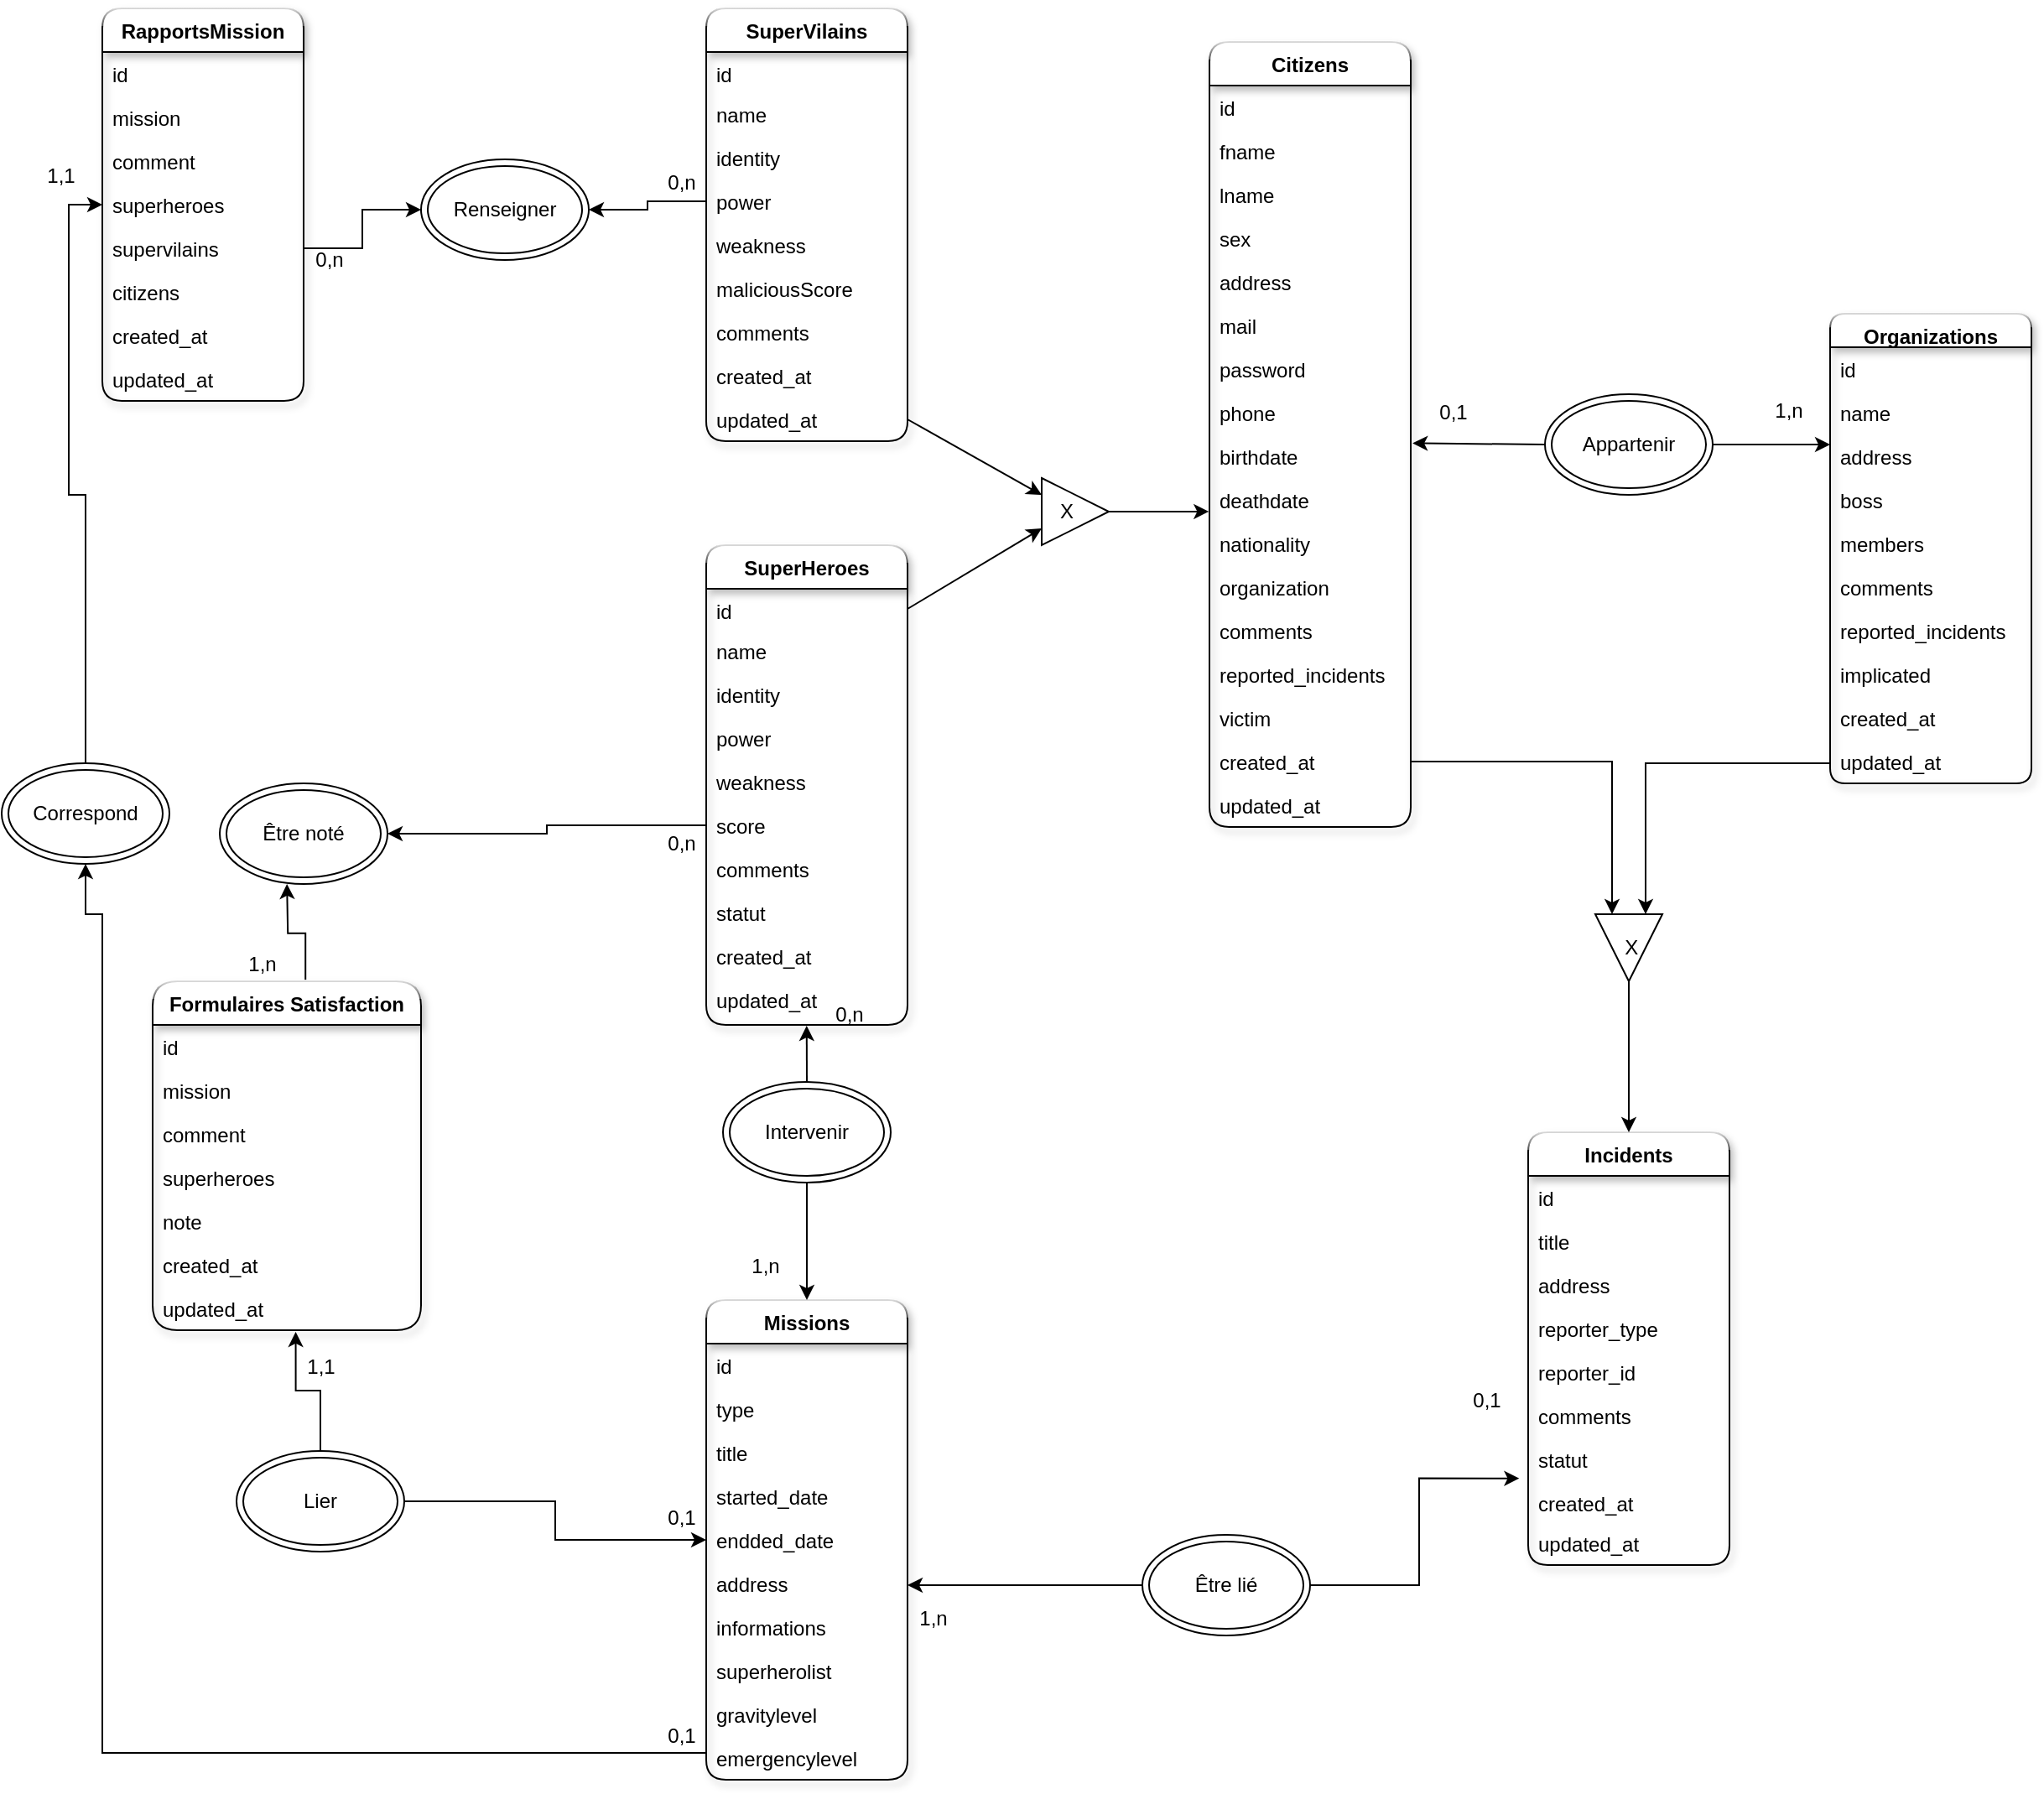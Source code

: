<mxfile version="13.10.0" type="embed">
    <diagram id="bEfcDHd5GpJJsdVx7zwT" name="Page-1">
        <mxGraphModel dx="2994" dy="3121" grid="1" gridSize="10" guides="1" tooltips="1" connect="1" arrows="1" fold="1" page="1" pageScale="1" pageWidth="827" pageHeight="1169" math="0" shadow="0">
            <root>
                <mxCell id="0"/>
                <mxCell id="1" parent="0"/>
                <mxCell id="7" value="Citizens" style="swimlane;fontStyle=1;childLayout=stackLayout;horizontal=1;startSize=26;horizontalStack=0;resizeParent=1;resizeParentMax=0;resizeLast=0;collapsible=1;marginBottom=0;swimlaneLine=1;rounded=1;shadow=1;sketch=0;glass=1;verticalAlign=top;" parent="1" vertex="1">
                    <mxGeometry x="-500" y="-2300" width="120" height="468" as="geometry"/>
                </mxCell>
                <mxCell id="95" value="id" style="text;strokeColor=none;fillColor=none;align=left;verticalAlign=top;spacingLeft=4;spacingRight=4;overflow=hidden;rotatable=0;points=[[0,0.5],[1,0.5]];portConstraint=eastwest;" parent="7" vertex="1">
                    <mxGeometry y="26" width="120" height="26" as="geometry"/>
                </mxCell>
                <mxCell id="14" value="fname" style="text;strokeColor=none;fillColor=none;align=left;verticalAlign=top;spacingLeft=4;spacingRight=4;overflow=hidden;rotatable=0;points=[[0,0.5],[1,0.5]];portConstraint=eastwest;" parent="7" vertex="1">
                    <mxGeometry y="52" width="120" height="26" as="geometry"/>
                </mxCell>
                <mxCell id="17" value="lname" style="text;strokeColor=none;fillColor=none;align=left;verticalAlign=top;spacingLeft=4;spacingRight=4;overflow=hidden;rotatable=0;points=[[0,0.5],[1,0.5]];portConstraint=eastwest;" parent="7" vertex="1">
                    <mxGeometry y="78" width="120" height="26" as="geometry"/>
                </mxCell>
                <mxCell id="31" value="sex" style="text;strokeColor=none;fillColor=none;align=left;verticalAlign=top;spacingLeft=4;spacingRight=4;overflow=hidden;rotatable=0;points=[[0,0.5],[1,0.5]];portConstraint=eastwest;" parent="7" vertex="1">
                    <mxGeometry y="104" width="120" height="26" as="geometry"/>
                </mxCell>
                <mxCell id="35" value="address" style="text;strokeColor=none;fillColor=none;align=left;verticalAlign=top;spacingLeft=4;spacingRight=4;overflow=hidden;rotatable=0;points=[[0,0.5],[1,0.5]];portConstraint=eastwest;" parent="7" vertex="1">
                    <mxGeometry y="130" width="120" height="26" as="geometry"/>
                </mxCell>
                <mxCell id="36" value="mail" style="text;strokeColor=none;fillColor=none;align=left;verticalAlign=top;spacingLeft=4;spacingRight=4;overflow=hidden;rotatable=0;points=[[0,0.5],[1,0.5]];portConstraint=eastwest;" parent="7" vertex="1">
                    <mxGeometry y="156" width="120" height="26" as="geometry"/>
                </mxCell>
                <mxCell id="352" value="password&#10;" style="text;strokeColor=none;fillColor=none;align=left;verticalAlign=top;spacingLeft=4;spacingRight=4;overflow=hidden;rotatable=0;points=[[0,0.5],[1,0.5]];portConstraint=eastwest;" parent="7" vertex="1">
                    <mxGeometry y="182" width="120" height="26" as="geometry"/>
                </mxCell>
                <mxCell id="37" value="phone" style="text;strokeColor=none;fillColor=none;align=left;verticalAlign=top;spacingLeft=4;spacingRight=4;overflow=hidden;rotatable=0;points=[[0,0.5],[1,0.5]];portConstraint=eastwest;" parent="7" vertex="1">
                    <mxGeometry y="208" width="120" height="26" as="geometry"/>
                </mxCell>
                <mxCell id="38" value="birthdate" style="text;strokeColor=none;fillColor=none;align=left;verticalAlign=top;spacingLeft=4;spacingRight=4;overflow=hidden;rotatable=0;points=[[0,0.5],[1,0.5]];portConstraint=eastwest;" parent="7" vertex="1">
                    <mxGeometry y="234" width="120" height="26" as="geometry"/>
                </mxCell>
                <mxCell id="39" value="deathdate" style="text;strokeColor=none;fillColor=none;align=left;verticalAlign=top;spacingLeft=4;spacingRight=4;overflow=hidden;rotatable=0;points=[[0,0.5],[1,0.5]];portConstraint=eastwest;" parent="7" vertex="1">
                    <mxGeometry y="260" width="120" height="26" as="geometry"/>
                </mxCell>
                <mxCell id="40" value="nationality" style="text;strokeColor=none;fillColor=none;align=left;verticalAlign=top;spacingLeft=4;spacingRight=4;overflow=hidden;rotatable=0;points=[[0,0.5],[1,0.5]];portConstraint=eastwest;" parent="7" vertex="1">
                    <mxGeometry y="286" width="120" height="26" as="geometry"/>
                </mxCell>
                <mxCell id="41" value="organization " style="text;strokeColor=none;fillColor=none;align=left;verticalAlign=top;spacingLeft=4;spacingRight=4;overflow=hidden;rotatable=0;points=[[0,0.5],[1,0.5]];portConstraint=eastwest;" parent="7" vertex="1">
                    <mxGeometry y="312" width="120" height="26" as="geometry"/>
                </mxCell>
                <mxCell id="42" value="comments" style="text;strokeColor=none;fillColor=none;align=left;verticalAlign=top;spacingLeft=4;spacingRight=4;overflow=hidden;rotatable=0;points=[[0,0.5],[1,0.5]];portConstraint=eastwest;" parent="7" vertex="1">
                    <mxGeometry y="338" width="120" height="26" as="geometry"/>
                </mxCell>
                <mxCell id="45" value="reported_incidents" style="text;strokeColor=none;fillColor=none;align=left;verticalAlign=top;spacingLeft=4;spacingRight=4;overflow=hidden;rotatable=0;points=[[0,0.5],[1,0.5]];portConstraint=eastwest;" parent="7" vertex="1">
                    <mxGeometry y="364" width="120" height="26" as="geometry"/>
                </mxCell>
                <mxCell id="44" value="victim" style="text;strokeColor=none;fillColor=none;align=left;verticalAlign=top;spacingLeft=4;spacingRight=4;overflow=hidden;rotatable=0;points=[[0,0.5],[1,0.5]];portConstraint=eastwest;" parent="7" vertex="1">
                    <mxGeometry y="390" width="120" height="26" as="geometry"/>
                </mxCell>
                <mxCell id="43" value="created_at" style="text;strokeColor=none;fillColor=none;align=left;verticalAlign=top;spacingLeft=4;spacingRight=4;overflow=hidden;rotatable=0;points=[[0,0.5],[1,0.5]];portConstraint=eastwest;" parent="7" vertex="1">
                    <mxGeometry y="416" width="120" height="26" as="geometry"/>
                </mxCell>
                <mxCell id="46" value="updated_at" style="text;strokeColor=none;fillColor=none;align=left;verticalAlign=top;spacingLeft=4;spacingRight=4;overflow=hidden;rotatable=0;points=[[0,0.5],[1,0.5]];portConstraint=eastwest;" parent="7" vertex="1">
                    <mxGeometry y="442" width="120" height="26" as="geometry"/>
                </mxCell>
                <mxCell id="63" value="Organizations" style="swimlane;fontStyle=1;childLayout=stackLayout;horizontal=1;startSize=20;horizontalStack=0;resizeParent=1;resizeParentMax=0;resizeLast=0;collapsible=1;marginBottom=0;swimlaneLine=1;rounded=1;shadow=1;sketch=0;glass=1;verticalAlign=top;" parent="1" vertex="1">
                    <mxGeometry x="-130" y="-2138" width="120" height="280" as="geometry"/>
                </mxCell>
                <mxCell id="97" value="id" style="text;strokeColor=none;fillColor=none;align=left;verticalAlign=top;spacingLeft=4;spacingRight=4;overflow=hidden;rotatable=0;points=[[0,0.5],[1,0.5]];portConstraint=eastwest;" parent="63" vertex="1">
                    <mxGeometry y="20" width="120" height="26" as="geometry"/>
                </mxCell>
                <mxCell id="64" value="name" style="text;strokeColor=none;fillColor=none;align=left;verticalAlign=top;spacingLeft=4;spacingRight=4;overflow=hidden;rotatable=0;points=[[0,0.5],[1,0.5]];portConstraint=eastwest;" parent="63" vertex="1">
                    <mxGeometry y="46" width="120" height="26" as="geometry"/>
                </mxCell>
                <mxCell id="67" value="address" style="text;strokeColor=none;fillColor=none;align=left;verticalAlign=top;spacingLeft=4;spacingRight=4;overflow=hidden;rotatable=0;points=[[0,0.5],[1,0.5]];portConstraint=eastwest;" parent="63" vertex="1">
                    <mxGeometry y="72" width="120" height="26" as="geometry"/>
                </mxCell>
                <mxCell id="68" value="boss" style="text;strokeColor=none;fillColor=none;align=left;verticalAlign=top;spacingLeft=4;spacingRight=4;overflow=hidden;rotatable=0;points=[[0,0.5],[1,0.5]];portConstraint=eastwest;" parent="63" vertex="1">
                    <mxGeometry y="98" width="120" height="26" as="geometry"/>
                </mxCell>
                <mxCell id="69" value="members" style="text;strokeColor=none;fillColor=none;align=left;verticalAlign=top;spacingLeft=4;spacingRight=4;overflow=hidden;rotatable=0;points=[[0,0.5],[1,0.5]];portConstraint=eastwest;" parent="63" vertex="1">
                    <mxGeometry y="124" width="120" height="26" as="geometry"/>
                </mxCell>
                <mxCell id="74" value="comments" style="text;strokeColor=none;fillColor=none;align=left;verticalAlign=top;spacingLeft=4;spacingRight=4;overflow=hidden;rotatable=0;points=[[0,0.5],[1,0.5]];portConstraint=eastwest;" parent="63" vertex="1">
                    <mxGeometry y="150" width="120" height="26" as="geometry"/>
                </mxCell>
                <mxCell id="77" value="reported_incidents" style="text;strokeColor=none;fillColor=none;align=left;verticalAlign=top;spacingLeft=4;spacingRight=4;overflow=hidden;rotatable=0;points=[[0,0.5],[1,0.5]];portConstraint=eastwest;" parent="63" vertex="1">
                    <mxGeometry y="176" width="120" height="26" as="geometry"/>
                </mxCell>
                <mxCell id="70" value="implicated" style="text;strokeColor=none;fillColor=none;align=left;verticalAlign=top;spacingLeft=4;spacingRight=4;overflow=hidden;rotatable=0;points=[[0,0.5],[1,0.5]];portConstraint=eastwest;" parent="63" vertex="1">
                    <mxGeometry y="202" width="120" height="26" as="geometry"/>
                </mxCell>
                <mxCell id="75" value="created_at" style="text;strokeColor=none;fillColor=none;align=left;verticalAlign=top;spacingLeft=4;spacingRight=4;overflow=hidden;rotatable=0;points=[[0,0.5],[1,0.5]];portConstraint=eastwest;" parent="63" vertex="1">
                    <mxGeometry y="228" width="120" height="26" as="geometry"/>
                </mxCell>
                <mxCell id="76" value="updated_at" style="text;strokeColor=none;fillColor=none;align=left;verticalAlign=top;spacingLeft=4;spacingRight=4;overflow=hidden;rotatable=0;points=[[0,0.5],[1,0.5]];portConstraint=eastwest;" parent="63" vertex="1">
                    <mxGeometry y="254" width="120" height="26" as="geometry"/>
                </mxCell>
                <mxCell id="79" value="SuperHeroes" style="swimlane;fontStyle=1;childLayout=stackLayout;horizontal=1;startSize=26;horizontalStack=0;resizeParent=1;resizeParentMax=0;resizeLast=0;collapsible=1;marginBottom=0;swimlaneLine=1;rounded=1;shadow=1;sketch=0;glass=1;verticalAlign=top;" parent="1" vertex="1">
                    <mxGeometry x="-800" y="-2000" width="120" height="286" as="geometry"/>
                </mxCell>
                <mxCell id="98" value="id" style="text;strokeColor=none;fillColor=none;align=left;verticalAlign=top;spacingLeft=4;spacingRight=4;overflow=hidden;rotatable=0;points=[[0,0.5],[1,0.5]];portConstraint=eastwest;" parent="79" vertex="1">
                    <mxGeometry y="26" width="120" height="24" as="geometry"/>
                </mxCell>
                <mxCell id="80" value="name" style="text;strokeColor=none;fillColor=none;align=left;verticalAlign=top;spacingLeft=4;spacingRight=4;overflow=hidden;rotatable=0;points=[[0,0.5],[1,0.5]];portConstraint=eastwest;" parent="79" vertex="1">
                    <mxGeometry y="50" width="120" height="26" as="geometry"/>
                </mxCell>
                <mxCell id="81" value="identity" style="text;strokeColor=none;fillColor=none;align=left;verticalAlign=top;spacingLeft=4;spacingRight=4;overflow=hidden;rotatable=0;points=[[0,0.5],[1,0.5]];portConstraint=eastwest;" parent="79" vertex="1">
                    <mxGeometry y="76" width="120" height="26" as="geometry"/>
                </mxCell>
                <mxCell id="82" value="power" style="text;strokeColor=none;fillColor=none;align=left;verticalAlign=top;spacingLeft=4;spacingRight=4;overflow=hidden;rotatable=0;points=[[0,0.5],[1,0.5]];portConstraint=eastwest;" parent="79" vertex="1">
                    <mxGeometry y="102" width="120" height="26" as="geometry"/>
                </mxCell>
                <mxCell id="83" value="weakness" style="text;strokeColor=none;fillColor=none;align=left;verticalAlign=top;spacingLeft=4;spacingRight=4;overflow=hidden;rotatable=0;points=[[0,0.5],[1,0.5]];portConstraint=eastwest;" parent="79" vertex="1">
                    <mxGeometry y="128" width="120" height="26" as="geometry"/>
                </mxCell>
                <mxCell id="84" value="score" style="text;strokeColor=none;fillColor=none;align=left;verticalAlign=top;spacingLeft=4;spacingRight=4;overflow=hidden;rotatable=0;points=[[0,0.5],[1,0.5]];portConstraint=eastwest;" parent="79" vertex="1">
                    <mxGeometry y="154" width="120" height="26" as="geometry"/>
                </mxCell>
                <mxCell id="90" value="comments" style="text;strokeColor=none;fillColor=none;align=left;verticalAlign=top;spacingLeft=4;spacingRight=4;overflow=hidden;rotatable=0;points=[[0,0.5],[1,0.5]];portConstraint=eastwest;" parent="79" vertex="1">
                    <mxGeometry y="180" width="120" height="26" as="geometry"/>
                </mxCell>
                <mxCell id="394" value="statut" style="text;strokeColor=none;fillColor=none;align=left;verticalAlign=top;spacingLeft=4;spacingRight=4;overflow=hidden;rotatable=0;points=[[0,0.5],[1,0.5]];portConstraint=eastwest;" vertex="1" parent="79">
                    <mxGeometry y="206" width="120" height="26" as="geometry"/>
                </mxCell>
                <mxCell id="91" value="created_at" style="text;strokeColor=none;fillColor=none;align=left;verticalAlign=top;spacingLeft=4;spacingRight=4;overflow=hidden;rotatable=0;points=[[0,0.5],[1,0.5]];portConstraint=eastwest;" parent="79" vertex="1">
                    <mxGeometry y="232" width="120" height="26" as="geometry"/>
                </mxCell>
                <mxCell id="92" value="updated_at" style="text;strokeColor=none;fillColor=none;align=left;verticalAlign=top;spacingLeft=4;spacingRight=4;overflow=hidden;rotatable=0;points=[[0,0.5],[1,0.5]];portConstraint=eastwest;" parent="79" vertex="1">
                    <mxGeometry y="258" width="120" height="28" as="geometry"/>
                </mxCell>
                <mxCell id="99" value="SuperVilains" style="swimlane;fontStyle=1;childLayout=stackLayout;horizontal=1;startSize=26;horizontalStack=0;resizeParent=1;resizeParentMax=0;resizeLast=0;collapsible=1;marginBottom=0;swimlaneLine=1;rounded=1;shadow=1;sketch=0;glass=1;verticalAlign=top;" parent="1" vertex="1">
                    <mxGeometry x="-800" y="-2320" width="120" height="258" as="geometry"/>
                </mxCell>
                <mxCell id="100" value="id" style="text;strokeColor=none;fillColor=none;align=left;verticalAlign=top;spacingLeft=4;spacingRight=4;overflow=hidden;rotatable=0;points=[[0,0.5],[1,0.5]];portConstraint=eastwest;" parent="99" vertex="1">
                    <mxGeometry y="26" width="120" height="24" as="geometry"/>
                </mxCell>
                <mxCell id="101" value="name" style="text;strokeColor=none;fillColor=none;align=left;verticalAlign=top;spacingLeft=4;spacingRight=4;overflow=hidden;rotatable=0;points=[[0,0.5],[1,0.5]];portConstraint=eastwest;" parent="99" vertex="1">
                    <mxGeometry y="50" width="120" height="26" as="geometry"/>
                </mxCell>
                <mxCell id="102" value="identity" style="text;strokeColor=none;fillColor=none;align=left;verticalAlign=top;spacingLeft=4;spacingRight=4;overflow=hidden;rotatable=0;points=[[0,0.5],[1,0.5]];portConstraint=eastwest;" parent="99" vertex="1">
                    <mxGeometry y="76" width="120" height="26" as="geometry"/>
                </mxCell>
                <mxCell id="103" value="power" style="text;strokeColor=none;fillColor=none;align=left;verticalAlign=top;spacingLeft=4;spacingRight=4;overflow=hidden;rotatable=0;points=[[0,0.5],[1,0.5]];portConstraint=eastwest;" parent="99" vertex="1">
                    <mxGeometry y="102" width="120" height="26" as="geometry"/>
                </mxCell>
                <mxCell id="104" value="weakness" style="text;strokeColor=none;fillColor=none;align=left;verticalAlign=top;spacingLeft=4;spacingRight=4;overflow=hidden;rotatable=0;points=[[0,0.5],[1,0.5]];portConstraint=eastwest;" parent="99" vertex="1">
                    <mxGeometry y="128" width="120" height="26" as="geometry"/>
                </mxCell>
                <mxCell id="105" value="maliciousScore" style="text;strokeColor=none;fillColor=none;align=left;verticalAlign=top;spacingLeft=4;spacingRight=4;overflow=hidden;rotatable=0;points=[[0,0.5],[1,0.5]];portConstraint=eastwest;" parent="99" vertex="1">
                    <mxGeometry y="154" width="120" height="26" as="geometry"/>
                </mxCell>
                <mxCell id="106" value="comments" style="text;strokeColor=none;fillColor=none;align=left;verticalAlign=top;spacingLeft=4;spacingRight=4;overflow=hidden;rotatable=0;points=[[0,0.5],[1,0.5]];portConstraint=eastwest;" parent="99" vertex="1">
                    <mxGeometry y="180" width="120" height="26" as="geometry"/>
                </mxCell>
                <mxCell id="107" value="created_at" style="text;strokeColor=none;fillColor=none;align=left;verticalAlign=top;spacingLeft=4;spacingRight=4;overflow=hidden;rotatable=0;points=[[0,0.5],[1,0.5]];portConstraint=eastwest;" parent="99" vertex="1">
                    <mxGeometry y="206" width="120" height="26" as="geometry"/>
                </mxCell>
                <mxCell id="108" value="updated_at" style="text;strokeColor=none;fillColor=none;align=left;verticalAlign=top;spacingLeft=4;spacingRight=4;overflow=hidden;rotatable=0;points=[[0,0.5],[1,0.5]];portConstraint=eastwest;" parent="99" vertex="1">
                    <mxGeometry y="232" width="120" height="26" as="geometry"/>
                </mxCell>
                <mxCell id="47" value="Incidents" style="swimlane;fontStyle=1;childLayout=stackLayout;horizontal=1;startSize=26;horizontalStack=0;resizeParent=1;resizeParentMax=0;resizeLast=0;collapsible=1;marginBottom=0;swimlaneLine=1;rounded=1;shadow=1;sketch=0;glass=1;verticalAlign=top;" parent="1" vertex="1">
                    <mxGeometry x="-310" y="-1650" width="120" height="258" as="geometry"/>
                </mxCell>
                <mxCell id="96" value="id" style="text;strokeColor=none;fillColor=none;align=left;verticalAlign=top;spacingLeft=4;spacingRight=4;overflow=hidden;rotatable=0;points=[[0,0.5],[1,0.5]];portConstraint=eastwest;" parent="47" vertex="1">
                    <mxGeometry y="26" width="120" height="26" as="geometry"/>
                </mxCell>
                <mxCell id="48" value="title" style="text;strokeColor=none;fillColor=none;align=left;verticalAlign=top;spacingLeft=4;spacingRight=4;overflow=hidden;rotatable=0;points=[[0,0.5],[1,0.5]];portConstraint=eastwest;" parent="47" vertex="1">
                    <mxGeometry y="52" width="120" height="26" as="geometry"/>
                </mxCell>
                <mxCell id="51" value="address" style="text;strokeColor=none;fillColor=none;align=left;verticalAlign=top;spacingLeft=4;spacingRight=4;overflow=hidden;rotatable=0;points=[[0,0.5],[1,0.5]];portConstraint=eastwest;" parent="47" vertex="1">
                    <mxGeometry y="78" width="120" height="26" as="geometry"/>
                </mxCell>
                <mxCell id="316" value="reporter_type" style="text;strokeColor=none;fillColor=none;align=left;verticalAlign=top;spacingLeft=4;spacingRight=4;overflow=hidden;rotatable=0;points=[[0,0.5],[1,0.5]];portConstraint=eastwest;" parent="47" vertex="1">
                    <mxGeometry y="104" width="120" height="26" as="geometry"/>
                </mxCell>
                <mxCell id="317" value="reporter_id" style="text;strokeColor=none;fillColor=none;align=left;verticalAlign=top;spacingLeft=4;spacingRight=4;overflow=hidden;rotatable=0;points=[[0,0.5],[1,0.5]];portConstraint=eastwest;" parent="47" vertex="1">
                    <mxGeometry y="130" width="120" height="26" as="geometry"/>
                </mxCell>
                <mxCell id="54" value="comments" style="text;strokeColor=none;fillColor=none;align=left;verticalAlign=top;spacingLeft=4;spacingRight=4;overflow=hidden;rotatable=0;points=[[0,0.5],[1,0.5]];portConstraint=eastwest;" parent="47" vertex="1">
                    <mxGeometry y="156" width="120" height="26" as="geometry"/>
                </mxCell>
                <mxCell id="393" value="statut" style="text;strokeColor=none;fillColor=none;align=left;verticalAlign=top;spacingLeft=4;spacingRight=4;overflow=hidden;rotatable=0;points=[[0,0.5],[1,0.5]];portConstraint=eastwest;" vertex="1" parent="47">
                    <mxGeometry y="182" width="120" height="26" as="geometry"/>
                </mxCell>
                <mxCell id="59" value="created_at" style="text;strokeColor=none;fillColor=none;align=left;verticalAlign=top;spacingLeft=4;spacingRight=4;overflow=hidden;rotatable=0;points=[[0,0.5],[1,0.5]];portConstraint=eastwest;" parent="47" vertex="1">
                    <mxGeometry y="208" width="120" height="24" as="geometry"/>
                </mxCell>
                <mxCell id="60" value="updated_at" style="text;strokeColor=none;fillColor=none;align=left;verticalAlign=top;spacingLeft=4;spacingRight=4;overflow=hidden;rotatable=0;points=[[0,0.5],[1,0.5]];portConstraint=eastwest;" parent="47" vertex="1">
                    <mxGeometry y="232" width="120" height="26" as="geometry"/>
                </mxCell>
                <mxCell id="257" style="edgeStyle=none;rounded=0;orthogonalLoop=1;jettySize=auto;html=1;exitX=1;exitY=0.5;exitDx=0;exitDy=0;entryX=-0.003;entryY=0.767;entryDx=0;entryDy=0;entryPerimeter=0;" parent="1" source="250" target="39" edge="1">
                    <mxGeometry relative="1" as="geometry"/>
                </mxCell>
                <mxCell id="250" value="X&amp;nbsp; &amp;nbsp;" style="triangle;whiteSpace=wrap;html=1;" parent="1" vertex="1">
                    <mxGeometry x="-600" y="-2040" width="40" height="40" as="geometry"/>
                </mxCell>
                <mxCell id="275" style="edgeStyle=none;rounded=0;orthogonalLoop=1;jettySize=auto;html=1;exitX=1;exitY=0.5;exitDx=0;exitDy=0;entryX=0;entryY=0.75;entryDx=0;entryDy=0;" parent="1" source="98" target="250" edge="1">
                    <mxGeometry relative="1" as="geometry"/>
                </mxCell>
                <mxCell id="276" style="edgeStyle=none;rounded=0;orthogonalLoop=1;jettySize=auto;html=1;exitX=1;exitY=0.5;exitDx=0;exitDy=0;entryX=0;entryY=0.25;entryDx=0;entryDy=0;" parent="1" source="108" target="250" edge="1">
                    <mxGeometry relative="1" as="geometry"/>
                </mxCell>
                <mxCell id="342" style="edgeStyle=none;rounded=0;orthogonalLoop=1;jettySize=auto;html=1;exitX=0;exitY=0.5;exitDx=0;exitDy=0;entryX=1.009;entryY=0.201;entryDx=0;entryDy=0;entryPerimeter=0;" parent="1" source="280" target="38" edge="1">
                    <mxGeometry relative="1" as="geometry"/>
                </mxCell>
                <mxCell id="343" style="edgeStyle=none;rounded=0;orthogonalLoop=1;jettySize=auto;html=1;exitX=1;exitY=0.5;exitDx=0;exitDy=0;entryX=0;entryY=0.233;entryDx=0;entryDy=0;entryPerimeter=0;" parent="1" source="280" target="67" edge="1">
                    <mxGeometry relative="1" as="geometry"/>
                </mxCell>
                <mxCell id="280" value="Appartenir" style="ellipse;shape=doubleEllipse;whiteSpace=wrap;html=1;" parent="1" vertex="1">
                    <mxGeometry x="-300" y="-2090" width="100" height="60" as="geometry"/>
                </mxCell>
                <mxCell id="284" value="0,1" style="text;html=1;align=center;verticalAlign=middle;resizable=0;points=[];autosize=1;" parent="1" vertex="1">
                    <mxGeometry x="-370" y="-2089" width="30" height="20" as="geometry"/>
                </mxCell>
                <mxCell id="285" value="1,n" style="text;html=1;align=center;verticalAlign=middle;resizable=0;points=[];autosize=1;" parent="1" vertex="1">
                    <mxGeometry x="-170" y="-2090" width="30" height="20" as="geometry"/>
                </mxCell>
                <mxCell id="298" value="Missions" style="swimlane;fontStyle=1;childLayout=stackLayout;horizontal=1;startSize=26;horizontalStack=0;resizeParent=1;resizeParentMax=0;resizeLast=0;collapsible=1;marginBottom=0;swimlaneLine=1;rounded=1;shadow=1;sketch=0;glass=1;verticalAlign=top;" parent="1" vertex="1">
                    <mxGeometry x="-800" y="-1550" width="120" height="286" as="geometry"/>
                </mxCell>
                <mxCell id="299" value="id " style="text;strokeColor=none;fillColor=none;align=left;verticalAlign=top;spacingLeft=4;spacingRight=4;overflow=hidden;rotatable=0;points=[[0,0.5],[1,0.5]];portConstraint=eastwest;" parent="298" vertex="1">
                    <mxGeometry y="26" width="120" height="26" as="geometry"/>
                </mxCell>
                <mxCell id="300" value="type" style="text;strokeColor=none;fillColor=none;align=left;verticalAlign=top;spacingLeft=4;spacingRight=4;overflow=hidden;rotatable=0;points=[[0,0.5],[1,0.5]];portConstraint=eastwest;" parent="298" vertex="1">
                    <mxGeometry y="52" width="120" height="26" as="geometry"/>
                </mxCell>
                <mxCell id="301" value="title" style="text;strokeColor=none;fillColor=none;align=left;verticalAlign=top;spacingLeft=4;spacingRight=4;overflow=hidden;rotatable=0;points=[[0,0.5],[1,0.5]];portConstraint=eastwest;" parent="298" vertex="1">
                    <mxGeometry y="78" width="120" height="26" as="geometry"/>
                </mxCell>
                <mxCell id="302" value="started_date" style="text;strokeColor=none;fillColor=none;align=left;verticalAlign=top;spacingLeft=4;spacingRight=4;overflow=hidden;rotatable=0;points=[[0,0.5],[1,0.5]];portConstraint=eastwest;" parent="298" vertex="1">
                    <mxGeometry y="104" width="120" height="26" as="geometry"/>
                </mxCell>
                <mxCell id="303" value="endded_date" style="text;strokeColor=none;fillColor=none;align=left;verticalAlign=top;spacingLeft=4;spacingRight=4;overflow=hidden;rotatable=0;points=[[0,0.5],[1,0.5]];portConstraint=eastwest;" parent="298" vertex="1">
                    <mxGeometry y="130" width="120" height="26" as="geometry"/>
                </mxCell>
                <mxCell id="304" value="address" style="text;strokeColor=none;fillColor=none;align=left;verticalAlign=top;spacingLeft=4;spacingRight=4;overflow=hidden;rotatable=0;points=[[0,0.5],[1,0.5]];portConstraint=eastwest;" parent="298" vertex="1">
                    <mxGeometry y="156" width="120" height="26" as="geometry"/>
                </mxCell>
                <mxCell id="305" value="informations" style="text;strokeColor=none;fillColor=none;align=left;verticalAlign=top;spacingLeft=4;spacingRight=4;overflow=hidden;rotatable=0;points=[[0,0.5],[1,0.5]];portConstraint=eastwest;" parent="298" vertex="1">
                    <mxGeometry y="182" width="120" height="26" as="geometry"/>
                </mxCell>
                <mxCell id="306" value="superherolist" style="text;strokeColor=none;fillColor=none;align=left;verticalAlign=top;spacingLeft=4;spacingRight=4;overflow=hidden;rotatable=0;points=[[0,0.5],[1,0.5]];portConstraint=eastwest;" parent="298" vertex="1">
                    <mxGeometry y="208" width="120" height="26" as="geometry"/>
                </mxCell>
                <mxCell id="307" value="gravitylevel" style="text;strokeColor=none;fillColor=none;align=left;verticalAlign=top;spacingLeft=4;spacingRight=4;overflow=hidden;rotatable=0;points=[[0,0.5],[1,0.5]];portConstraint=eastwest;" parent="298" vertex="1">
                    <mxGeometry y="234" width="120" height="26" as="geometry"/>
                </mxCell>
                <mxCell id="308" value="emergencylevel" style="text;strokeColor=none;fillColor=none;align=left;verticalAlign=top;spacingLeft=4;spacingRight=4;overflow=hidden;rotatable=0;points=[[0,0.5],[1,0.5]];portConstraint=eastwest;" parent="298" vertex="1">
                    <mxGeometry y="260" width="120" height="26" as="geometry"/>
                </mxCell>
                <mxCell id="347" style="edgeStyle=orthogonalEdgeStyle;rounded=0;orthogonalLoop=1;jettySize=auto;html=1;exitX=1;exitY=0.5;exitDx=0;exitDy=0;entryX=0.5;entryY=0;entryDx=0;entryDy=0;" parent="1" source="320" target="47" edge="1">
                    <mxGeometry relative="1" as="geometry"/>
                </mxCell>
                <mxCell id="320" value="&amp;nbsp;X" style="triangle;whiteSpace=wrap;html=1;direction=south;" parent="1" vertex="1">
                    <mxGeometry x="-270" y="-1780" width="40" height="40" as="geometry"/>
                </mxCell>
                <mxCell id="327" style="edgeStyle=none;rounded=0;orthogonalLoop=1;jettySize=auto;html=1;exitX=0.5;exitY=1;exitDx=0;exitDy=0;entryX=0.5;entryY=0;entryDx=0;entryDy=0;" parent="1" source="325" target="298" edge="1">
                    <mxGeometry relative="1" as="geometry"/>
                </mxCell>
                <mxCell id="328" style="edgeStyle=none;rounded=0;orthogonalLoop=1;jettySize=auto;html=1;exitX=0.5;exitY=0;exitDx=0;exitDy=0;entryX=0.499;entryY=1.018;entryDx=0;entryDy=0;entryPerimeter=0;" parent="1" source="325" target="92" edge="1">
                    <mxGeometry relative="1" as="geometry">
                        <mxPoint x="-741" y="-1737" as="targetPoint"/>
                    </mxGeometry>
                </mxCell>
                <mxCell id="325" value="Intervenir" style="ellipse;shape=doubleEllipse;whiteSpace=wrap;html=1;" parent="1" vertex="1">
                    <mxGeometry x="-790" y="-1680" width="100" height="60" as="geometry"/>
                </mxCell>
                <mxCell id="329" value="1,n" style="text;html=1;align=center;verticalAlign=middle;resizable=0;points=[];autosize=1;" parent="1" vertex="1">
                    <mxGeometry x="-780" y="-1580" width="30" height="20" as="geometry"/>
                </mxCell>
                <mxCell id="335" value="0,n" style="text;html=1;align=center;verticalAlign=middle;resizable=0;points=[];autosize=1;" parent="1" vertex="1">
                    <mxGeometry x="-730" y="-1730" width="30" height="20" as="geometry"/>
                </mxCell>
                <mxCell id="348" style="edgeStyle=orthogonalEdgeStyle;rounded=0;orthogonalLoop=1;jettySize=auto;html=1;exitX=1;exitY=0.5;exitDx=0;exitDy=0;entryX=-0.044;entryY=-0.069;entryDx=0;entryDy=0;entryPerimeter=0;" parent="1" source="339" target="59" edge="1">
                    <mxGeometry relative="1" as="geometry"/>
                </mxCell>
                <mxCell id="349" style="edgeStyle=orthogonalEdgeStyle;rounded=0;orthogonalLoop=1;jettySize=auto;html=1;exitX=0;exitY=0.5;exitDx=0;exitDy=0;" parent="1" source="339" edge="1">
                    <mxGeometry relative="1" as="geometry">
                        <mxPoint x="-680" y="-1380" as="targetPoint"/>
                        <Array as="points">
                            <mxPoint x="-677" y="-1380"/>
                        </Array>
                    </mxGeometry>
                </mxCell>
                <mxCell id="339" value="Être lié" style="ellipse;shape=doubleEllipse;whiteSpace=wrap;html=1;" parent="1" vertex="1">
                    <mxGeometry x="-540" y="-1410" width="100" height="60" as="geometry"/>
                </mxCell>
                <mxCell id="344" style="edgeStyle=orthogonalEdgeStyle;rounded=0;orthogonalLoop=1;jettySize=auto;html=1;exitX=1;exitY=0.5;exitDx=0;exitDy=0;entryX=0;entryY=0.75;entryDx=0;entryDy=0;" parent="1" source="43" target="320" edge="1">
                    <mxGeometry relative="1" as="geometry"/>
                </mxCell>
                <mxCell id="345" style="edgeStyle=orthogonalEdgeStyle;rounded=0;orthogonalLoop=1;jettySize=auto;html=1;exitX=0;exitY=0.5;exitDx=0;exitDy=0;entryX=0;entryY=0.25;entryDx=0;entryDy=0;" parent="1" source="75" target="320" edge="1">
                    <mxGeometry relative="1" as="geometry">
                        <Array as="points">
                            <mxPoint x="-130" y="-1870"/>
                            <mxPoint x="-240" y="-1870"/>
                        </Array>
                    </mxGeometry>
                </mxCell>
                <mxCell id="350" value="1,n" style="text;html=1;align=center;verticalAlign=middle;resizable=0;points=[];autosize=1;" parent="1" vertex="1">
                    <mxGeometry x="-680" y="-1370" width="30" height="20" as="geometry"/>
                </mxCell>
                <mxCell id="351" value="0,1" style="text;html=1;align=center;verticalAlign=middle;resizable=0;points=[];autosize=1;" parent="1" vertex="1">
                    <mxGeometry x="-350" y="-1500" width="30" height="20" as="geometry"/>
                </mxCell>
                <mxCell id="355" value="RapportsMission" style="swimlane;fontStyle=1;childLayout=stackLayout;horizontal=1;startSize=26;horizontalStack=0;resizeParent=1;resizeParentMax=0;resizeLast=0;collapsible=1;marginBottom=0;swimlaneLine=1;rounded=1;shadow=1;sketch=0;glass=1;verticalAlign=top;" parent="1" vertex="1">
                    <mxGeometry x="-1160" y="-2320" width="120" height="234" as="geometry"/>
                </mxCell>
                <mxCell id="356" value="id" style="text;strokeColor=none;fillColor=none;align=left;verticalAlign=top;spacingLeft=4;spacingRight=4;overflow=hidden;rotatable=0;points=[[0,0.5],[1,0.5]];portConstraint=eastwest;" parent="355" vertex="1">
                    <mxGeometry y="26" width="120" height="26" as="geometry"/>
                </mxCell>
                <mxCell id="357" value="mission" style="text;strokeColor=none;fillColor=none;align=left;verticalAlign=top;spacingLeft=4;spacingRight=4;overflow=hidden;rotatable=0;points=[[0,0.5],[1,0.5]];portConstraint=eastwest;" parent="355" vertex="1">
                    <mxGeometry y="52" width="120" height="26" as="geometry"/>
                </mxCell>
                <mxCell id="358" value="comment" style="text;strokeColor=none;fillColor=none;align=left;verticalAlign=top;spacingLeft=4;spacingRight=4;overflow=hidden;rotatable=0;points=[[0,0.5],[1,0.5]];portConstraint=eastwest;" parent="355" vertex="1">
                    <mxGeometry y="78" width="120" height="26" as="geometry"/>
                </mxCell>
                <mxCell id="385" value="superheroes" style="text;strokeColor=none;fillColor=none;align=left;verticalAlign=top;spacingLeft=4;spacingRight=4;overflow=hidden;rotatable=0;points=[[0,0.5],[1,0.5]];portConstraint=eastwest;" parent="355" vertex="1">
                    <mxGeometry y="104" width="120" height="26" as="geometry"/>
                </mxCell>
                <mxCell id="359" value="supervilains" style="text;strokeColor=none;fillColor=none;align=left;verticalAlign=top;spacingLeft=4;spacingRight=4;overflow=hidden;rotatable=0;points=[[0,0.5],[1,0.5]];portConstraint=eastwest;" parent="355" vertex="1">
                    <mxGeometry y="130" width="120" height="26" as="geometry"/>
                </mxCell>
                <mxCell id="360" value="citizens" style="text;strokeColor=none;fillColor=none;align=left;verticalAlign=top;spacingLeft=4;spacingRight=4;overflow=hidden;rotatable=0;points=[[0,0.5],[1,0.5]];portConstraint=eastwest;" parent="355" vertex="1">
                    <mxGeometry y="156" width="120" height="26" as="geometry"/>
                </mxCell>
                <mxCell id="371" value="created_at" style="text;strokeColor=none;fillColor=none;align=left;verticalAlign=top;spacingLeft=4;spacingRight=4;overflow=hidden;rotatable=0;points=[[0,0.5],[1,0.5]];portConstraint=eastwest;" parent="355" vertex="1">
                    <mxGeometry y="182" width="120" height="26" as="geometry"/>
                </mxCell>
                <mxCell id="372" value="updated_at" style="text;strokeColor=none;fillColor=none;align=left;verticalAlign=top;spacingLeft=4;spacingRight=4;overflow=hidden;rotatable=0;points=[[0,0.5],[1,0.5]];portConstraint=eastwest;" parent="355" vertex="1">
                    <mxGeometry y="208" width="120" height="26" as="geometry"/>
                </mxCell>
                <mxCell id="373" value="Renseigner" style="ellipse;shape=doubleEllipse;whiteSpace=wrap;html=1;" parent="1" vertex="1">
                    <mxGeometry x="-970" y="-2230" width="100" height="60" as="geometry"/>
                </mxCell>
                <mxCell id="374" style="edgeStyle=orthogonalEdgeStyle;rounded=0;orthogonalLoop=1;jettySize=auto;html=1;exitX=0;exitY=0.5;exitDx=0;exitDy=0;entryX=1;entryY=0.5;entryDx=0;entryDy=0;" parent="1" source="103" target="373" edge="1">
                    <mxGeometry relative="1" as="geometry"/>
                </mxCell>
                <mxCell id="375" style="edgeStyle=orthogonalEdgeStyle;rounded=0;orthogonalLoop=1;jettySize=auto;html=1;exitX=1;exitY=0.5;exitDx=0;exitDy=0;entryX=0;entryY=0.5;entryDx=0;entryDy=0;" parent="1" source="359" target="373" edge="1">
                    <mxGeometry relative="1" as="geometry"/>
                </mxCell>
                <mxCell id="376" value="0,n" style="text;html=1;align=center;verticalAlign=middle;resizable=0;points=[];autosize=1;" parent="1" vertex="1">
                    <mxGeometry x="-1040" y="-2180" width="30" height="20" as="geometry"/>
                </mxCell>
                <mxCell id="377" value="0,n" style="text;html=1;align=center;verticalAlign=middle;resizable=0;points=[];autosize=1;" parent="1" vertex="1">
                    <mxGeometry x="-830" y="-2226" width="30" height="20" as="geometry"/>
                </mxCell>
                <mxCell id="380" style="edgeStyle=orthogonalEdgeStyle;rounded=0;orthogonalLoop=1;jettySize=auto;html=1;exitX=0.5;exitY=0;exitDx=0;exitDy=0;entryX=0;entryY=0.5;entryDx=0;entryDy=0;" parent="1" source="378" target="385" edge="1">
                    <mxGeometry relative="1" as="geometry"/>
                </mxCell>
                <mxCell id="378" value="Correspond" style="ellipse;shape=doubleEllipse;whiteSpace=wrap;html=1;" parent="1" vertex="1">
                    <mxGeometry x="-1220" y="-1870" width="100" height="60" as="geometry"/>
                </mxCell>
                <mxCell id="379" style="edgeStyle=orthogonalEdgeStyle;rounded=0;orthogonalLoop=1;jettySize=auto;html=1;exitX=0;exitY=0.5;exitDx=0;exitDy=0;entryX=0.5;entryY=1;entryDx=0;entryDy=0;" parent="1" source="304" target="378" edge="1">
                    <mxGeometry relative="1" as="geometry">
                        <Array as="points">
                            <mxPoint x="-800" y="-1280"/>
                            <mxPoint x="-1160" y="-1280"/>
                            <mxPoint x="-1160" y="-1780"/>
                        </Array>
                    </mxGeometry>
                </mxCell>
                <mxCell id="381" value="1,1" style="text;html=1;align=center;verticalAlign=middle;resizable=0;points=[];autosize=1;" parent="1" vertex="1">
                    <mxGeometry x="-1200" y="-2230" width="30" height="20" as="geometry"/>
                </mxCell>
                <mxCell id="382" value="0,1" style="text;html=1;align=center;verticalAlign=middle;resizable=0;points=[];autosize=1;" parent="1" vertex="1">
                    <mxGeometry x="-830" y="-1300" width="30" height="20" as="geometry"/>
                </mxCell>
                <mxCell id="407" style="edgeStyle=orthogonalEdgeStyle;rounded=0;orthogonalLoop=1;jettySize=auto;html=1;exitX=0.5;exitY=0;exitDx=0;exitDy=0;entryX=0.5;entryY=1;entryDx=0;entryDy=0;" edge="1" parent="1">
                    <mxGeometry relative="1" as="geometry">
                        <mxPoint x="-1059.94" y="-1740.06" as="sourcePoint"/>
                        <mxPoint x="-1049.94" y="-1798.06" as="targetPoint"/>
                    </mxGeometry>
                </mxCell>
                <mxCell id="396" value="Formulaires Satisfaction" style="swimlane;fontStyle=1;childLayout=stackLayout;horizontal=1;startSize=26;horizontalStack=0;resizeParent=1;resizeParentMax=0;resizeLast=0;collapsible=1;marginBottom=0;swimlaneLine=1;rounded=1;shadow=1;sketch=0;glass=1;verticalAlign=top;arcSize=19;" vertex="1" parent="1">
                    <mxGeometry x="-1130" y="-1740" width="160" height="208" as="geometry"/>
                </mxCell>
                <mxCell id="397" value="id" style="text;strokeColor=none;fillColor=none;align=left;verticalAlign=top;spacingLeft=4;spacingRight=4;overflow=hidden;rotatable=0;points=[[0,0.5],[1,0.5]];portConstraint=eastwest;" vertex="1" parent="396">
                    <mxGeometry y="26" width="160" height="26" as="geometry"/>
                </mxCell>
                <mxCell id="398" value="mission" style="text;strokeColor=none;fillColor=none;align=left;verticalAlign=top;spacingLeft=4;spacingRight=4;overflow=hidden;rotatable=0;points=[[0,0.5],[1,0.5]];portConstraint=eastwest;" vertex="1" parent="396">
                    <mxGeometry y="52" width="160" height="26" as="geometry"/>
                </mxCell>
                <mxCell id="399" value="comment" style="text;strokeColor=none;fillColor=none;align=left;verticalAlign=top;spacingLeft=4;spacingRight=4;overflow=hidden;rotatable=0;points=[[0,0.5],[1,0.5]];portConstraint=eastwest;" vertex="1" parent="396">
                    <mxGeometry y="78" width="160" height="26" as="geometry"/>
                </mxCell>
                <mxCell id="400" value="superheroes" style="text;strokeColor=none;fillColor=none;align=left;verticalAlign=top;spacingLeft=4;spacingRight=4;overflow=hidden;rotatable=0;points=[[0,0.5],[1,0.5]];portConstraint=eastwest;" vertex="1" parent="396">
                    <mxGeometry y="104" width="160" height="26" as="geometry"/>
                </mxCell>
                <mxCell id="402" value="note" style="text;strokeColor=none;fillColor=none;align=left;verticalAlign=top;spacingLeft=4;spacingRight=4;overflow=hidden;rotatable=0;points=[[0,0.5],[1,0.5]];portConstraint=eastwest;" vertex="1" parent="396">
                    <mxGeometry y="130" width="160" height="26" as="geometry"/>
                </mxCell>
                <mxCell id="403" value="created_at" style="text;strokeColor=none;fillColor=none;align=left;verticalAlign=top;spacingLeft=4;spacingRight=4;overflow=hidden;rotatable=0;points=[[0,0.5],[1,0.5]];portConstraint=eastwest;" vertex="1" parent="396">
                    <mxGeometry y="156" width="160" height="26" as="geometry"/>
                </mxCell>
                <mxCell id="404" value="updated_at" style="text;strokeColor=none;fillColor=none;align=left;verticalAlign=top;spacingLeft=4;spacingRight=4;overflow=hidden;rotatable=0;points=[[0,0.5],[1,0.5]];portConstraint=eastwest;" vertex="1" parent="396">
                    <mxGeometry y="182" width="160" height="26" as="geometry"/>
                </mxCell>
                <mxCell id="409" style="edgeStyle=orthogonalEdgeStyle;rounded=0;orthogonalLoop=1;jettySize=auto;html=1;exitX=0.5;exitY=0;exitDx=0;exitDy=0;entryX=0.533;entryY=1.038;entryDx=0;entryDy=0;entryPerimeter=0;" edge="1" parent="1" source="405" target="404">
                    <mxGeometry relative="1" as="geometry"/>
                </mxCell>
                <mxCell id="412" style="edgeStyle=orthogonalEdgeStyle;rounded=0;orthogonalLoop=1;jettySize=auto;html=1;exitX=1;exitY=0.5;exitDx=0;exitDy=0;entryX=0;entryY=0.5;entryDx=0;entryDy=0;" edge="1" parent="1" source="405" target="303">
                    <mxGeometry relative="1" as="geometry"/>
                </mxCell>
                <mxCell id="405" value="Lier" style="ellipse;shape=doubleEllipse;whiteSpace=wrap;html=1;" vertex="1" parent="1">
                    <mxGeometry x="-1080" y="-1460" width="100" height="60" as="geometry"/>
                </mxCell>
                <mxCell id="406" value="Être noté" style="ellipse;shape=doubleEllipse;whiteSpace=wrap;html=1;" vertex="1" parent="1">
                    <mxGeometry x="-1090" y="-1858" width="100" height="60" as="geometry"/>
                </mxCell>
                <mxCell id="411" style="edgeStyle=orthogonalEdgeStyle;rounded=0;orthogonalLoop=1;jettySize=auto;html=1;exitX=0;exitY=0.5;exitDx=0;exitDy=0;entryX=1;entryY=0.5;entryDx=0;entryDy=0;" edge="1" parent="1" source="84" target="406">
                    <mxGeometry relative="1" as="geometry"/>
                </mxCell>
                <mxCell id="413" value="1,1" style="text;html=1;align=center;verticalAlign=middle;resizable=0;points=[];autosize=1;" vertex="1" parent="1">
                    <mxGeometry x="-1045" y="-1520" width="30" height="20" as="geometry"/>
                </mxCell>
                <mxCell id="414" value="0,1" style="text;html=1;align=center;verticalAlign=middle;resizable=0;points=[];autosize=1;" vertex="1" parent="1">
                    <mxGeometry x="-830" y="-1430" width="30" height="20" as="geometry"/>
                </mxCell>
                <mxCell id="415" value="0,n" style="text;html=1;align=center;verticalAlign=middle;resizable=0;points=[];autosize=1;" vertex="1" parent="1">
                    <mxGeometry x="-830" y="-1832" width="30" height="20" as="geometry"/>
                </mxCell>
                <mxCell id="416" value="1,n" style="text;html=1;align=center;verticalAlign=middle;resizable=0;points=[];autosize=1;" vertex="1" parent="1">
                    <mxGeometry x="-1080" y="-1760" width="30" height="20" as="geometry"/>
                </mxCell>
            </root>
        </mxGraphModel>
    </diagram>
</mxfile>
